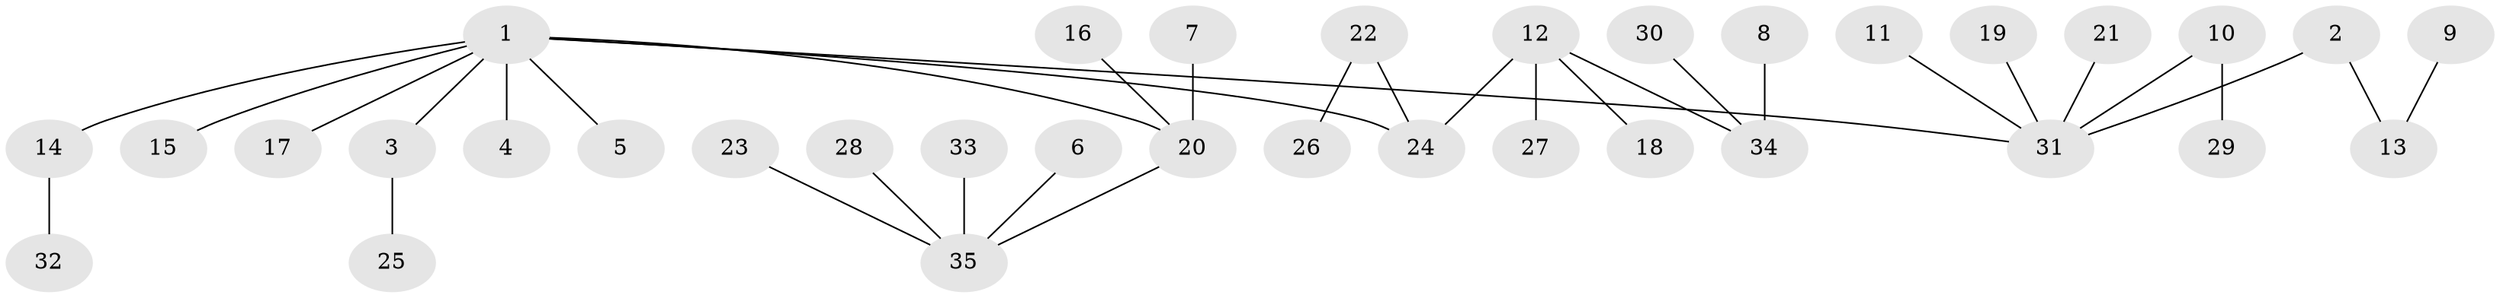 // original degree distribution, {5: 0.014492753623188406, 4: 0.08695652173913043, 6: 0.014492753623188406, 3: 0.08695652173913043, 7: 0.014492753623188406, 2: 0.3188405797101449, 1: 0.463768115942029}
// Generated by graph-tools (version 1.1) at 2025/50/03/09/25 03:50:16]
// undirected, 35 vertices, 34 edges
graph export_dot {
graph [start="1"]
  node [color=gray90,style=filled];
  1;
  2;
  3;
  4;
  5;
  6;
  7;
  8;
  9;
  10;
  11;
  12;
  13;
  14;
  15;
  16;
  17;
  18;
  19;
  20;
  21;
  22;
  23;
  24;
  25;
  26;
  27;
  28;
  29;
  30;
  31;
  32;
  33;
  34;
  35;
  1 -- 3 [weight=1.0];
  1 -- 4 [weight=1.0];
  1 -- 5 [weight=1.0];
  1 -- 14 [weight=1.0];
  1 -- 15 [weight=1.0];
  1 -- 17 [weight=1.0];
  1 -- 20 [weight=1.0];
  1 -- 24 [weight=1.0];
  1 -- 31 [weight=1.0];
  2 -- 13 [weight=1.0];
  2 -- 31 [weight=1.0];
  3 -- 25 [weight=1.0];
  6 -- 35 [weight=1.0];
  7 -- 20 [weight=1.0];
  8 -- 34 [weight=1.0];
  9 -- 13 [weight=1.0];
  10 -- 29 [weight=1.0];
  10 -- 31 [weight=1.0];
  11 -- 31 [weight=1.0];
  12 -- 18 [weight=1.0];
  12 -- 24 [weight=1.0];
  12 -- 27 [weight=1.0];
  12 -- 34 [weight=1.0];
  14 -- 32 [weight=1.0];
  16 -- 20 [weight=1.0];
  19 -- 31 [weight=1.0];
  20 -- 35 [weight=1.0];
  21 -- 31 [weight=1.0];
  22 -- 24 [weight=1.0];
  22 -- 26 [weight=1.0];
  23 -- 35 [weight=1.0];
  28 -- 35 [weight=1.0];
  30 -- 34 [weight=1.0];
  33 -- 35 [weight=1.0];
}
